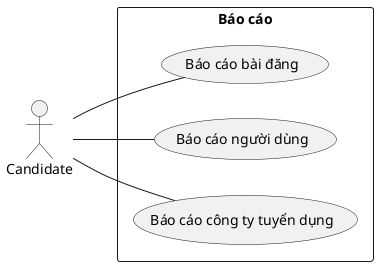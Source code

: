 @startuml BaoCao
left to right direction
actor nguoiUngTuyen as "Candidate"
rectangle "Báo cáo"{
    usecase baoCaoBaiDang as "Báo cáo bài đăng"
    usecase baoCaoNguoiDung as "Báo cáo người dùng"
    usecase baoCaoCongTyTuyenDung as "Báo cáo công ty tuyển dụng"
}

nguoiUngTuyen -- baoCaoBaiDang
nguoiUngTuyen -- baoCaoCongTyTuyenDung
nguoiUngTuyen -- baoCaoNguoiDung